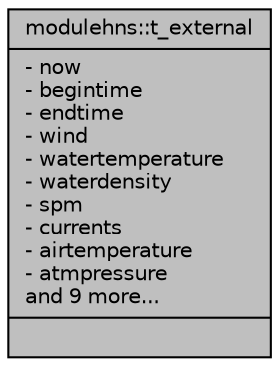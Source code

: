 digraph "modulehns::t_external"
{
 // LATEX_PDF_SIZE
  edge [fontname="Helvetica",fontsize="10",labelfontname="Helvetica",labelfontsize="10"];
  node [fontname="Helvetica",fontsize="10",shape=record];
  Node1 [label="{modulehns::t_external\n|- now\l- begintime\l- endtime\l- wind\l- watertemperature\l- waterdensity\l- spm\l- currents\l- airtemperature\l- atmpressure\land 9 more...\l|}",height=0.2,width=0.4,color="black", fillcolor="grey75", style="filled", fontcolor="black",tooltip=" "];
}
